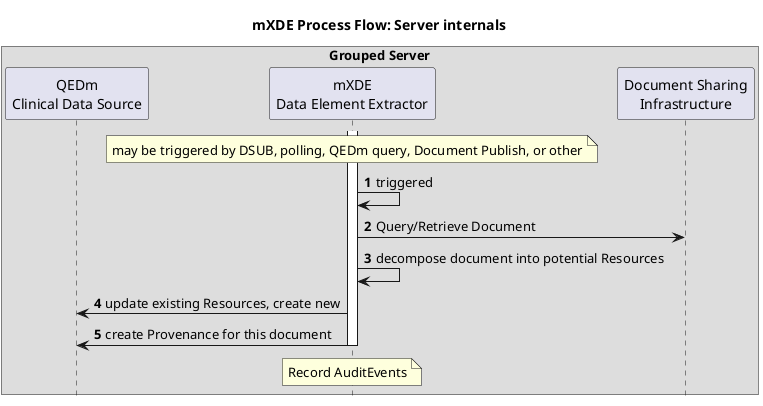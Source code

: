 @startuml
skinparam svgDimensionStyle false
hide footbox
autonumber
title "mXDE Process Flow: Server internals"

box "Grouped Server"
participant "QEDm\nClinical Data Source" as qServer
participant "mXDE\nData Element Extractor" as extractor
participant "Document Sharing\nInfrastructure" as dServer
end box

activate extractor
note over extractor: may be triggered by DSUB, polling, QEDm query, Document Publish, or other
extractor -> extractor: triggered
extractor -> dServer: Query/Retrieve Document 
extractor -> extractor: decompose document into potential Resources
extractor -> qServer: update existing Resources, create new
extractor -> qServer: create Provenance for this document
note over extractor : Record AuditEvents
deactivate extractor

@enduml

